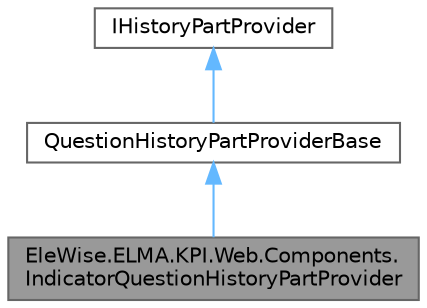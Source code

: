 digraph "EleWise.ELMA.KPI.Web.Components.IndicatorQuestionHistoryPartProvider"
{
 // LATEX_PDF_SIZE
  bgcolor="transparent";
  edge [fontname=Helvetica,fontsize=10,labelfontname=Helvetica,labelfontsize=10];
  node [fontname=Helvetica,fontsize=10,shape=box,height=0.2,width=0.4];
  Node1 [id="Node000001",label="EleWise.ELMA.KPI.Web.Components.\lIndicatorQuestionHistoryPartProvider",height=0.2,width=0.4,color="gray40", fillcolor="grey60", style="filled", fontcolor="black",tooltip="Провайдер для блока истории действий с объектом. Добавляет кнопку в панель и блок с отображением вопр..."];
  Node2 -> Node1 [id="edge1_Node000001_Node000002",dir="back",color="steelblue1",style="solid",tooltip=" "];
  Node2 [id="Node000002",label="QuestionHistoryPartProviderBase",height=0.2,width=0.4,color="gray40", fillcolor="white", style="filled",URL="$class_ele_wise_1_1_e_l_m_a_1_1_b_p_m_1_1_web_1_1_tasks_1_1_components_1_1_question_history_part_provider_base.html",tooltip="Базовый провайдер для блока истории действий с объектом. Добавляет блок с отображением вопросов и отв..."];
  Node3 -> Node2 [id="edge2_Node000002_Node000003",dir="back",color="steelblue1",style="solid",tooltip=" "];
  Node3 [id="Node000003",label="IHistoryPartProvider",height=0.2,width=0.4,color="gray40", fillcolor="white", style="filled",tooltip=" "];
}
